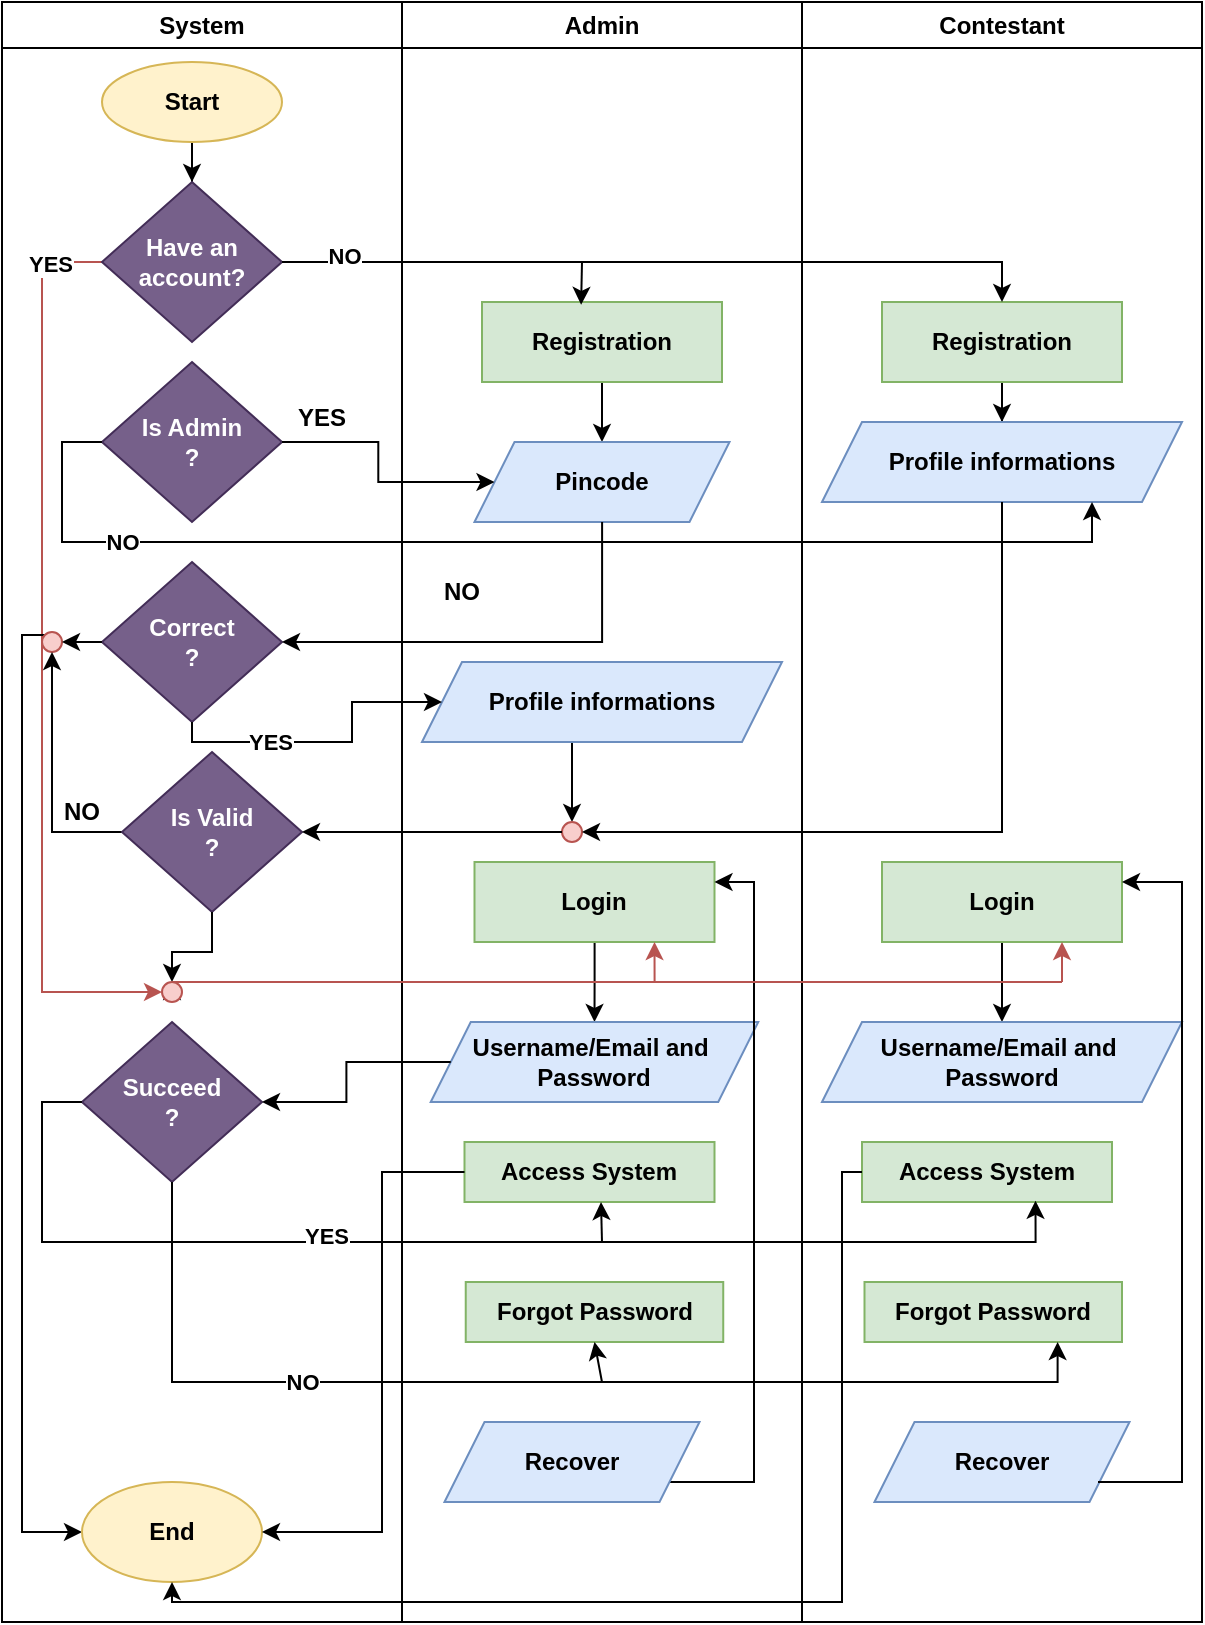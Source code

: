 <mxfile version="24.1.0" type="device">
  <diagram id="eQsN8v14xfLhEiNO-Wk4" name="Page-1">
    <mxGraphModel dx="1050" dy="565" grid="0" gridSize="10" guides="1" tooltips="1" connect="1" arrows="1" fold="1" page="1" pageScale="1" pageWidth="1100" pageHeight="850" math="0" shadow="0">
      <root>
        <mxCell id="0" />
        <mxCell id="1" parent="0" />
        <mxCell id="n_0-4SOuCaoWq6f39xD4-1" value="System" style="swimlane;whiteSpace=wrap;html=1;" parent="1" vertex="1">
          <mxGeometry x="90" y="20" width="200" height="810" as="geometry" />
        </mxCell>
        <mxCell id="n_0-4SOuCaoWq6f39xD4-6" style="edgeStyle=orthogonalEdgeStyle;rounded=0;orthogonalLoop=1;jettySize=auto;html=1;exitX=0.5;exitY=1;exitDx=0;exitDy=0;" parent="n_0-4SOuCaoWq6f39xD4-1" source="n_0-4SOuCaoWq6f39xD4-4" target="n_0-4SOuCaoWq6f39xD4-5" edge="1">
          <mxGeometry relative="1" as="geometry" />
        </mxCell>
        <mxCell id="n_0-4SOuCaoWq6f39xD4-4" value="&lt;b&gt;Start&lt;/b&gt;" style="ellipse;whiteSpace=wrap;html=1;fillColor=#fff2cc;strokeColor=#d6b656;" parent="n_0-4SOuCaoWq6f39xD4-1" vertex="1">
          <mxGeometry x="50" y="30" width="90" height="40" as="geometry" />
        </mxCell>
        <mxCell id="n_0-4SOuCaoWq6f39xD4-88" style="edgeStyle=orthogonalEdgeStyle;rounded=0;orthogonalLoop=1;jettySize=auto;html=1;exitX=0;exitY=0.5;exitDx=0;exitDy=0;entryX=0;entryY=0.5;entryDx=0;entryDy=0;fillColor=#f8cecc;strokeColor=#b85450;" parent="n_0-4SOuCaoWq6f39xD4-1" source="n_0-4SOuCaoWq6f39xD4-5" target="n_0-4SOuCaoWq6f39xD4-85" edge="1">
          <mxGeometry relative="1" as="geometry">
            <Array as="points">
              <mxPoint x="20" y="130" />
              <mxPoint x="20" y="495" />
            </Array>
          </mxGeometry>
        </mxCell>
        <mxCell id="n_0-4SOuCaoWq6f39xD4-91" value="&lt;b&gt;YES&lt;/b&gt;" style="edgeLabel;html=1;align=center;verticalAlign=middle;resizable=0;points=[];" parent="n_0-4SOuCaoWq6f39xD4-88" vertex="1" connectable="0">
          <mxGeometry x="-0.885" y="1" relative="1" as="geometry">
            <mxPoint as="offset" />
          </mxGeometry>
        </mxCell>
        <mxCell id="n_0-4SOuCaoWq6f39xD4-5" value="&lt;b&gt;Have an account?&lt;/b&gt;" style="rhombus;whiteSpace=wrap;html=1;fillColor=#76608a;strokeColor=#432D57;fontColor=#ffffff;" parent="n_0-4SOuCaoWq6f39xD4-1" vertex="1">
          <mxGeometry x="50" y="90" width="90" height="80" as="geometry" />
        </mxCell>
        <mxCell id="n_0-4SOuCaoWq6f39xD4-11" value="&lt;b&gt;Is Admin&lt;/b&gt;&lt;div&gt;&lt;b&gt;?&lt;/b&gt;&lt;/div&gt;" style="rhombus;whiteSpace=wrap;html=1;fillColor=#76608a;strokeColor=#432D57;fontColor=#ffffff;" parent="n_0-4SOuCaoWq6f39xD4-1" vertex="1">
          <mxGeometry x="50" y="180" width="90" height="80" as="geometry" />
        </mxCell>
        <mxCell id="n_0-4SOuCaoWq6f39xD4-20" value="&lt;b&gt;YES&lt;/b&gt;&lt;div&gt;&lt;br&gt;&lt;/div&gt;" style="text;html=1;align=center;verticalAlign=middle;whiteSpace=wrap;rounded=0;" parent="n_0-4SOuCaoWq6f39xD4-1" vertex="1">
          <mxGeometry x="130" y="200" width="60" height="30" as="geometry" />
        </mxCell>
        <mxCell id="n_0-4SOuCaoWq6f39xD4-22" value="&lt;b&gt;Correct&lt;/b&gt;&lt;div&gt;&lt;b&gt;?&lt;/b&gt;&lt;/div&gt;" style="rhombus;whiteSpace=wrap;html=1;fillColor=#76608a;strokeColor=#432D57;fontColor=#ffffff;" parent="n_0-4SOuCaoWq6f39xD4-1" vertex="1">
          <mxGeometry x="50" y="280" width="90" height="80" as="geometry" />
        </mxCell>
        <mxCell id="n_0-4SOuCaoWq6f39xD4-142" style="edgeStyle=orthogonalEdgeStyle;rounded=0;orthogonalLoop=1;jettySize=auto;html=1;exitX=1;exitY=0;exitDx=0;exitDy=0;entryX=0;entryY=0.5;entryDx=0;entryDy=0;" parent="n_0-4SOuCaoWq6f39xD4-1" source="n_0-4SOuCaoWq6f39xD4-35" target="n_0-4SOuCaoWq6f39xD4-137" edge="1">
          <mxGeometry relative="1" as="geometry">
            <Array as="points">
              <mxPoint x="10" y="317" />
              <mxPoint x="10" y="765" />
            </Array>
          </mxGeometry>
        </mxCell>
        <mxCell id="n_0-4SOuCaoWq6f39xD4-35" value="" style="ellipse;whiteSpace=wrap;html=1;aspect=fixed;fillColor=#f8cecc;strokeColor=#b85450;" parent="n_0-4SOuCaoWq6f39xD4-1" vertex="1">
          <mxGeometry x="20" y="315" width="10" height="10" as="geometry" />
        </mxCell>
        <mxCell id="n_0-4SOuCaoWq6f39xD4-31" style="edgeStyle=orthogonalEdgeStyle;rounded=0;orthogonalLoop=1;jettySize=auto;html=1;exitX=0;exitY=0.5;exitDx=0;exitDy=0;entryX=1;entryY=0.5;entryDx=0;entryDy=0;" parent="n_0-4SOuCaoWq6f39xD4-1" source="n_0-4SOuCaoWq6f39xD4-22" target="n_0-4SOuCaoWq6f39xD4-35" edge="1">
          <mxGeometry relative="1" as="geometry">
            <mxPoint x="40" y="320" as="targetPoint" />
          </mxGeometry>
        </mxCell>
        <mxCell id="n_0-4SOuCaoWq6f39xD4-72" style="edgeStyle=orthogonalEdgeStyle;rounded=0;orthogonalLoop=1;jettySize=auto;html=1;exitX=0;exitY=0.5;exitDx=0;exitDy=0;entryX=0.5;entryY=1;entryDx=0;entryDy=0;" parent="n_0-4SOuCaoWq6f39xD4-1" source="n_0-4SOuCaoWq6f39xD4-65" target="n_0-4SOuCaoWq6f39xD4-35" edge="1">
          <mxGeometry relative="1" as="geometry" />
        </mxCell>
        <mxCell id="n_0-4SOuCaoWq6f39xD4-84" style="edgeStyle=orthogonalEdgeStyle;rounded=0;orthogonalLoop=1;jettySize=auto;html=1;exitX=0.5;exitY=1;exitDx=0;exitDy=0;" parent="n_0-4SOuCaoWq6f39xD4-1" source="n_0-4SOuCaoWq6f39xD4-85" edge="1">
          <mxGeometry relative="1" as="geometry">
            <mxPoint x="85" y="490" as="targetPoint" />
          </mxGeometry>
        </mxCell>
        <mxCell id="n_0-4SOuCaoWq6f39xD4-65" value="&lt;b&gt;Is Valid&lt;/b&gt;&lt;div&gt;&lt;b&gt;?&lt;/b&gt;&lt;/div&gt;" style="rhombus;whiteSpace=wrap;html=1;fillColor=#76608a;strokeColor=#432D57;fontColor=#ffffff;" parent="n_0-4SOuCaoWq6f39xD4-1" vertex="1">
          <mxGeometry x="60" y="375" width="90" height="80" as="geometry" />
        </mxCell>
        <mxCell id="n_0-4SOuCaoWq6f39xD4-73" value="&lt;b&gt;NO&lt;/b&gt;" style="text;html=1;align=center;verticalAlign=middle;whiteSpace=wrap;rounded=0;" parent="n_0-4SOuCaoWq6f39xD4-1" vertex="1">
          <mxGeometry x="10" y="390" width="60" height="30" as="geometry" />
        </mxCell>
        <mxCell id="n_0-4SOuCaoWq6f39xD4-86" value="" style="edgeStyle=orthogonalEdgeStyle;rounded=0;orthogonalLoop=1;jettySize=auto;html=1;exitX=0.5;exitY=1;exitDx=0;exitDy=0;" parent="n_0-4SOuCaoWq6f39xD4-1" source="n_0-4SOuCaoWq6f39xD4-65" target="n_0-4SOuCaoWq6f39xD4-85" edge="1">
          <mxGeometry relative="1" as="geometry">
            <mxPoint x="175" y="510" as="targetPoint" />
            <mxPoint x="175" y="475" as="sourcePoint" />
          </mxGeometry>
        </mxCell>
        <mxCell id="n_0-4SOuCaoWq6f39xD4-85" value="" style="ellipse;whiteSpace=wrap;html=1;aspect=fixed;fillColor=#f8cecc;strokeColor=#b85450;" parent="n_0-4SOuCaoWq6f39xD4-1" vertex="1">
          <mxGeometry x="80" y="490" width="10" height="10" as="geometry" />
        </mxCell>
        <mxCell id="n_0-4SOuCaoWq6f39xD4-100" value="&lt;b&gt;Succeed&lt;/b&gt;&lt;div&gt;&lt;b&gt;?&lt;/b&gt;&lt;/div&gt;" style="rhombus;whiteSpace=wrap;html=1;fillColor=#76608a;strokeColor=#432D57;fontColor=#ffffff;" parent="n_0-4SOuCaoWq6f39xD4-1" vertex="1">
          <mxGeometry x="40" y="510" width="90" height="80" as="geometry" />
        </mxCell>
        <mxCell id="n_0-4SOuCaoWq6f39xD4-137" value="&lt;b&gt;End&lt;/b&gt;" style="ellipse;whiteSpace=wrap;html=1;fillColor=#fff2cc;strokeColor=#d6b656;" parent="n_0-4SOuCaoWq6f39xD4-1" vertex="1">
          <mxGeometry x="40" y="740" width="90" height="50" as="geometry" />
        </mxCell>
        <mxCell id="n_0-4SOuCaoWq6f39xD4-2" value="Admin" style="swimlane;whiteSpace=wrap;html=1;" parent="1" vertex="1">
          <mxGeometry x="290" y="20" width="200" height="810" as="geometry" />
        </mxCell>
        <mxCell id="n_0-4SOuCaoWq6f39xD4-18" style="edgeStyle=orthogonalEdgeStyle;rounded=0;orthogonalLoop=1;jettySize=auto;html=1;entryX=0.5;entryY=0;entryDx=0;entryDy=0;" parent="n_0-4SOuCaoWq6f39xD4-2" source="n_0-4SOuCaoWq6f39xD4-7" target="n_0-4SOuCaoWq6f39xD4-12" edge="1">
          <mxGeometry relative="1" as="geometry" />
        </mxCell>
        <mxCell id="n_0-4SOuCaoWq6f39xD4-7" value="&lt;b&gt;Registration&lt;/b&gt;" style="rounded=0;whiteSpace=wrap;html=1;fillColor=#d5e8d4;strokeColor=#82b366;" parent="n_0-4SOuCaoWq6f39xD4-2" vertex="1">
          <mxGeometry x="40" y="150" width="120" height="40" as="geometry" />
        </mxCell>
        <mxCell id="n_0-4SOuCaoWq6f39xD4-10" value="" style="endArrow=classic;html=1;rounded=0;entryX=0.413;entryY=0.035;entryDx=0;entryDy=0;entryPerimeter=0;" parent="n_0-4SOuCaoWq6f39xD4-2" target="n_0-4SOuCaoWq6f39xD4-7" edge="1">
          <mxGeometry width="50" height="50" relative="1" as="geometry">
            <mxPoint x="90" y="130" as="sourcePoint" />
            <mxPoint x="140" y="80" as="targetPoint" />
          </mxGeometry>
        </mxCell>
        <mxCell id="n_0-4SOuCaoWq6f39xD4-12" value="&lt;b&gt;Pincode&lt;/b&gt;" style="shape=parallelogram;perimeter=parallelogramPerimeter;whiteSpace=wrap;html=1;fixedSize=1;fillColor=#dae8fc;strokeColor=#6c8ebf;" parent="n_0-4SOuCaoWq6f39xD4-2" vertex="1">
          <mxGeometry x="36.25" y="220" width="127.5" height="40" as="geometry" />
        </mxCell>
        <mxCell id="n_0-4SOuCaoWq6f39xD4-69" style="edgeStyle=orthogonalEdgeStyle;rounded=0;orthogonalLoop=1;jettySize=auto;html=1;entryX=0.5;entryY=0;entryDx=0;entryDy=0;" parent="n_0-4SOuCaoWq6f39xD4-2" source="n_0-4SOuCaoWq6f39xD4-24" target="n_0-4SOuCaoWq6f39xD4-68" edge="1">
          <mxGeometry relative="1" as="geometry">
            <Array as="points">
              <mxPoint x="85" y="379" />
              <mxPoint x="85" y="379" />
            </Array>
          </mxGeometry>
        </mxCell>
        <mxCell id="n_0-4SOuCaoWq6f39xD4-24" value="&lt;b&gt;Profile informations&lt;/b&gt;" style="shape=parallelogram;perimeter=parallelogramPerimeter;whiteSpace=wrap;html=1;fixedSize=1;fillColor=#dae8fc;strokeColor=#6c8ebf;" parent="n_0-4SOuCaoWq6f39xD4-2" vertex="1">
          <mxGeometry x="10" y="330" width="180" height="40" as="geometry" />
        </mxCell>
        <mxCell id="n_0-4SOuCaoWq6f39xD4-68" value="" style="ellipse;whiteSpace=wrap;html=1;aspect=fixed;fillColor=#f8cecc;strokeColor=#b85450;" parent="n_0-4SOuCaoWq6f39xD4-2" vertex="1">
          <mxGeometry x="80" y="410" width="10" height="10" as="geometry" />
        </mxCell>
        <mxCell id="n_0-4SOuCaoWq6f39xD4-98" style="edgeStyle=orthogonalEdgeStyle;rounded=0;orthogonalLoop=1;jettySize=auto;html=1;entryX=0.5;entryY=0;entryDx=0;entryDy=0;" parent="n_0-4SOuCaoWq6f39xD4-2" source="n_0-4SOuCaoWq6f39xD4-74" target="n_0-4SOuCaoWq6f39xD4-96" edge="1">
          <mxGeometry relative="1" as="geometry" />
        </mxCell>
        <mxCell id="n_0-4SOuCaoWq6f39xD4-74" value="&lt;b&gt;Login&lt;/b&gt;" style="rounded=0;whiteSpace=wrap;html=1;fillColor=#d5e8d4;strokeColor=#82b366;" parent="n_0-4SOuCaoWq6f39xD4-2" vertex="1">
          <mxGeometry x="36.25" y="430" width="120" height="40" as="geometry" />
        </mxCell>
        <mxCell id="n_0-4SOuCaoWq6f39xD4-96" value="&lt;b&gt;Username/Email and&amp;nbsp;&lt;/b&gt;&lt;div&gt;&lt;b&gt;Password&lt;/b&gt;&lt;/div&gt;" style="shape=parallelogram;perimeter=parallelogramPerimeter;whiteSpace=wrap;html=1;fixedSize=1;fillColor=#dae8fc;strokeColor=#6c8ebf;" parent="n_0-4SOuCaoWq6f39xD4-2" vertex="1">
          <mxGeometry x="14.37" y="510" width="163.75" height="40" as="geometry" />
        </mxCell>
        <mxCell id="n_0-4SOuCaoWq6f39xD4-104" value="&lt;b&gt;Access System&lt;/b&gt;" style="rounded=0;whiteSpace=wrap;html=1;fillColor=#d5e8d4;strokeColor=#82b366;" parent="n_0-4SOuCaoWq6f39xD4-2" vertex="1">
          <mxGeometry x="31.25" y="570" width="125" height="30" as="geometry" />
        </mxCell>
        <mxCell id="n_0-4SOuCaoWq6f39xD4-106" value="&lt;b&gt;Forgot Password&lt;/b&gt;" style="rounded=0;whiteSpace=wrap;html=1;fillColor=#d5e8d4;strokeColor=#82b366;" parent="n_0-4SOuCaoWq6f39xD4-2" vertex="1">
          <mxGeometry x="31.87" y="640" width="128.75" height="30" as="geometry" />
        </mxCell>
        <mxCell id="n_0-4SOuCaoWq6f39xD4-128" value="" style="endArrow=classic;html=1;rounded=0;entryX=0.75;entryY=1;entryDx=0;entryDy=0;" parent="n_0-4SOuCaoWq6f39xD4-2" edge="1">
          <mxGeometry width="50" height="50" relative="1" as="geometry">
            <mxPoint x="100" y="620" as="sourcePoint" />
            <mxPoint x="99.5" y="600" as="targetPoint" />
          </mxGeometry>
        </mxCell>
        <mxCell id="n_0-4SOuCaoWq6f39xD4-133" value="" style="endArrow=classic;html=1;rounded=0;entryX=0.5;entryY=1;entryDx=0;entryDy=0;" parent="n_0-4SOuCaoWq6f39xD4-2" target="n_0-4SOuCaoWq6f39xD4-106" edge="1">
          <mxGeometry width="50" height="50" relative="1" as="geometry">
            <mxPoint x="100" y="690" as="sourcePoint" />
            <mxPoint x="150" y="640" as="targetPoint" />
          </mxGeometry>
        </mxCell>
        <mxCell id="n_0-4SOuCaoWq6f39xD4-138" style="edgeStyle=orthogonalEdgeStyle;rounded=0;orthogonalLoop=1;jettySize=auto;html=1;entryX=1;entryY=0.25;entryDx=0;entryDy=0;" parent="n_0-4SOuCaoWq6f39xD4-2" source="n_0-4SOuCaoWq6f39xD4-134" target="n_0-4SOuCaoWq6f39xD4-74" edge="1">
          <mxGeometry relative="1" as="geometry">
            <Array as="points">
              <mxPoint x="176" y="740" />
              <mxPoint x="176" y="440" />
            </Array>
          </mxGeometry>
        </mxCell>
        <mxCell id="n_0-4SOuCaoWq6f39xD4-134" value="&lt;b&gt;Recover&lt;/b&gt;" style="shape=parallelogram;perimeter=parallelogramPerimeter;whiteSpace=wrap;html=1;fixedSize=1;fillColor=#dae8fc;strokeColor=#6c8ebf;" parent="n_0-4SOuCaoWq6f39xD4-2" vertex="1">
          <mxGeometry x="21.25" y="710" width="127.5" height="40" as="geometry" />
        </mxCell>
        <mxCell id="n_0-4SOuCaoWq6f39xD4-51" value="&lt;b&gt;NO&lt;/b&gt;" style="text;html=1;align=center;verticalAlign=middle;whiteSpace=wrap;rounded=0;" parent="n_0-4SOuCaoWq6f39xD4-2" vertex="1">
          <mxGeometry y="280" width="60" height="30" as="geometry" />
        </mxCell>
        <mxCell id="n_0-4SOuCaoWq6f39xD4-3" value="Contestant" style="swimlane;whiteSpace=wrap;html=1;startSize=23;" parent="1" vertex="1">
          <mxGeometry x="490" y="20" width="200" height="810" as="geometry" />
        </mxCell>
        <mxCell id="n_0-4SOuCaoWq6f39xD4-19" value="" style="edgeStyle=orthogonalEdgeStyle;rounded=0;orthogonalLoop=1;jettySize=auto;html=1;" parent="n_0-4SOuCaoWq6f39xD4-3" source="n_0-4SOuCaoWq6f39xD4-8" target="n_0-4SOuCaoWq6f39xD4-14" edge="1">
          <mxGeometry relative="1" as="geometry" />
        </mxCell>
        <mxCell id="n_0-4SOuCaoWq6f39xD4-8" value="&lt;b&gt;Registration&lt;/b&gt;" style="rounded=0;whiteSpace=wrap;html=1;fillColor=#d5e8d4;strokeColor=#82b366;" parent="n_0-4SOuCaoWq6f39xD4-3" vertex="1">
          <mxGeometry x="40" y="150" width="120" height="40" as="geometry" />
        </mxCell>
        <mxCell id="n_0-4SOuCaoWq6f39xD4-14" value="&lt;b&gt;Profile informations&lt;/b&gt;" style="shape=parallelogram;perimeter=parallelogramPerimeter;whiteSpace=wrap;html=1;fixedSize=1;fillColor=#dae8fc;strokeColor=#6c8ebf;" parent="n_0-4SOuCaoWq6f39xD4-3" vertex="1">
          <mxGeometry x="10" y="210" width="180" height="40" as="geometry" />
        </mxCell>
        <mxCell id="n_0-4SOuCaoWq6f39xD4-99" style="edgeStyle=orthogonalEdgeStyle;rounded=0;orthogonalLoop=1;jettySize=auto;html=1;entryX=0.5;entryY=0;entryDx=0;entryDy=0;" parent="n_0-4SOuCaoWq6f39xD4-3" source="n_0-4SOuCaoWq6f39xD4-75" target="n_0-4SOuCaoWq6f39xD4-97" edge="1">
          <mxGeometry relative="1" as="geometry" />
        </mxCell>
        <mxCell id="n_0-4SOuCaoWq6f39xD4-75" value="&lt;b&gt;Login&lt;/b&gt;" style="rounded=0;whiteSpace=wrap;html=1;fillColor=#d5e8d4;strokeColor=#82b366;" parent="n_0-4SOuCaoWq6f39xD4-3" vertex="1">
          <mxGeometry x="40" y="430" width="120" height="40" as="geometry" />
        </mxCell>
        <mxCell id="n_0-4SOuCaoWq6f39xD4-81" value="" style="endArrow=none;html=1;rounded=0;fillColor=#f8cecc;strokeColor=#b85450;" parent="n_0-4SOuCaoWq6f39xD4-3" edge="1">
          <mxGeometry width="50" height="50" relative="1" as="geometry">
            <mxPoint x="-80" y="490" as="sourcePoint" />
            <mxPoint x="130" y="490" as="targetPoint" />
          </mxGeometry>
        </mxCell>
        <mxCell id="n_0-4SOuCaoWq6f39xD4-82" value="" style="endArrow=classic;html=1;rounded=0;entryX=0.75;entryY=1;entryDx=0;entryDy=0;fillColor=#f8cecc;strokeColor=#b85450;" parent="n_0-4SOuCaoWq6f39xD4-3" target="n_0-4SOuCaoWq6f39xD4-75" edge="1">
          <mxGeometry width="50" height="50" relative="1" as="geometry">
            <mxPoint x="130" y="490" as="sourcePoint" />
            <mxPoint x="180" y="490" as="targetPoint" />
          </mxGeometry>
        </mxCell>
        <mxCell id="n_0-4SOuCaoWq6f39xD4-97" value="&lt;b&gt;Username/Email and&amp;nbsp;&lt;/b&gt;&lt;div&gt;&lt;b&gt;Password&lt;/b&gt;&lt;/div&gt;" style="shape=parallelogram;perimeter=parallelogramPerimeter;whiteSpace=wrap;html=1;fixedSize=1;fillColor=#dae8fc;strokeColor=#6c8ebf;" parent="n_0-4SOuCaoWq6f39xD4-3" vertex="1">
          <mxGeometry x="10" y="510" width="180" height="40" as="geometry" />
        </mxCell>
        <mxCell id="n_0-4SOuCaoWq6f39xD4-105" value="&lt;b&gt;Access System&lt;/b&gt;" style="rounded=0;whiteSpace=wrap;html=1;fillColor=#d5e8d4;strokeColor=#82b366;" parent="n_0-4SOuCaoWq6f39xD4-3" vertex="1">
          <mxGeometry x="30" y="570" width="125" height="30" as="geometry" />
        </mxCell>
        <mxCell id="n_0-4SOuCaoWq6f39xD4-120" value="&lt;b&gt;Forgot Password&lt;/b&gt;" style="rounded=0;whiteSpace=wrap;html=1;fillColor=#d5e8d4;strokeColor=#82b366;" parent="n_0-4SOuCaoWq6f39xD4-3" vertex="1">
          <mxGeometry x="31.25" y="640" width="128.75" height="30" as="geometry" />
        </mxCell>
        <mxCell id="n_0-4SOuCaoWq6f39xD4-135" value="&lt;b&gt;Recover&lt;/b&gt;" style="shape=parallelogram;perimeter=parallelogramPerimeter;whiteSpace=wrap;html=1;fixedSize=1;fillColor=#dae8fc;strokeColor=#6c8ebf;" parent="n_0-4SOuCaoWq6f39xD4-3" vertex="1">
          <mxGeometry x="36.25" y="710" width="127.5" height="40" as="geometry" />
        </mxCell>
        <mxCell id="n_0-4SOuCaoWq6f39xD4-139" style="edgeStyle=orthogonalEdgeStyle;rounded=0;orthogonalLoop=1;jettySize=auto;html=1;" parent="n_0-4SOuCaoWq6f39xD4-3" target="n_0-4SOuCaoWq6f39xD4-75" edge="1">
          <mxGeometry relative="1" as="geometry">
            <mxPoint x="148" y="740" as="sourcePoint" />
            <mxPoint x="170" y="440" as="targetPoint" />
            <Array as="points">
              <mxPoint x="190" y="740" />
              <mxPoint x="190" y="440" />
            </Array>
          </mxGeometry>
        </mxCell>
        <mxCell id="n_0-4SOuCaoWq6f39xD4-9" style="edgeStyle=orthogonalEdgeStyle;rounded=0;orthogonalLoop=1;jettySize=auto;html=1;entryX=0.5;entryY=0;entryDx=0;entryDy=0;" parent="1" source="n_0-4SOuCaoWq6f39xD4-5" target="n_0-4SOuCaoWq6f39xD4-8" edge="1">
          <mxGeometry relative="1" as="geometry" />
        </mxCell>
        <mxCell id="n_0-4SOuCaoWq6f39xD4-144" value="&lt;b&gt;NO&lt;/b&gt;" style="edgeLabel;html=1;align=center;verticalAlign=middle;resizable=0;points=[];" parent="n_0-4SOuCaoWq6f39xD4-9" vertex="1" connectable="0">
          <mxGeometry x="-0.839" y="3" relative="1" as="geometry">
            <mxPoint as="offset" />
          </mxGeometry>
        </mxCell>
        <mxCell id="n_0-4SOuCaoWq6f39xD4-15" style="edgeStyle=orthogonalEdgeStyle;rounded=0;orthogonalLoop=1;jettySize=auto;html=1;exitX=0;exitY=0.5;exitDx=0;exitDy=0;entryX=0.75;entryY=1;entryDx=0;entryDy=0;" parent="1" source="n_0-4SOuCaoWq6f39xD4-11" target="n_0-4SOuCaoWq6f39xD4-14" edge="1">
          <mxGeometry relative="1" as="geometry" />
        </mxCell>
        <mxCell id="n_0-4SOuCaoWq6f39xD4-90" value="&lt;b&gt;NO&lt;/b&gt;" style="edgeLabel;html=1;align=center;verticalAlign=middle;resizable=0;points=[];" parent="n_0-4SOuCaoWq6f39xD4-15" vertex="1" connectable="0">
          <mxGeometry x="-0.677" y="-3" relative="1" as="geometry">
            <mxPoint x="2" y="-3" as="offset" />
          </mxGeometry>
        </mxCell>
        <mxCell id="n_0-4SOuCaoWq6f39xD4-16" style="edgeStyle=orthogonalEdgeStyle;rounded=0;orthogonalLoop=1;jettySize=auto;html=1;" parent="1" source="n_0-4SOuCaoWq6f39xD4-11" target="n_0-4SOuCaoWq6f39xD4-12" edge="1">
          <mxGeometry relative="1" as="geometry" />
        </mxCell>
        <mxCell id="n_0-4SOuCaoWq6f39xD4-23" style="edgeStyle=orthogonalEdgeStyle;rounded=0;orthogonalLoop=1;jettySize=auto;html=1;entryX=1;entryY=0.5;entryDx=0;entryDy=0;" parent="1" source="n_0-4SOuCaoWq6f39xD4-12" target="n_0-4SOuCaoWq6f39xD4-22" edge="1">
          <mxGeometry relative="1" as="geometry">
            <Array as="points">
              <mxPoint x="390" y="340" />
            </Array>
          </mxGeometry>
        </mxCell>
        <mxCell id="n_0-4SOuCaoWq6f39xD4-25" style="edgeStyle=orthogonalEdgeStyle;rounded=0;orthogonalLoop=1;jettySize=auto;html=1;exitX=0.5;exitY=1;exitDx=0;exitDy=0;entryX=0;entryY=0.5;entryDx=0;entryDy=0;" parent="1" source="n_0-4SOuCaoWq6f39xD4-22" target="n_0-4SOuCaoWq6f39xD4-24" edge="1">
          <mxGeometry relative="1" as="geometry">
            <Array as="points">
              <mxPoint x="185" y="390" />
              <mxPoint x="265" y="390" />
              <mxPoint x="265" y="370" />
            </Array>
          </mxGeometry>
        </mxCell>
        <mxCell id="n_0-4SOuCaoWq6f39xD4-92" value="&lt;b&gt;YES&lt;/b&gt;" style="edgeLabel;html=1;align=center;verticalAlign=middle;resizable=0;points=[];" parent="n_0-4SOuCaoWq6f39xD4-25" vertex="1" connectable="0">
          <mxGeometry x="-0.373" relative="1" as="geometry">
            <mxPoint as="offset" />
          </mxGeometry>
        </mxCell>
        <mxCell id="n_0-4SOuCaoWq6f39xD4-70" style="edgeStyle=orthogonalEdgeStyle;rounded=0;orthogonalLoop=1;jettySize=auto;html=1;entryX=1;entryY=0.5;entryDx=0;entryDy=0;" parent="1" source="n_0-4SOuCaoWq6f39xD4-14" target="n_0-4SOuCaoWq6f39xD4-68" edge="1">
          <mxGeometry relative="1" as="geometry">
            <Array as="points">
              <mxPoint x="590" y="435" />
            </Array>
          </mxGeometry>
        </mxCell>
        <mxCell id="n_0-4SOuCaoWq6f39xD4-71" style="edgeStyle=orthogonalEdgeStyle;rounded=0;orthogonalLoop=1;jettySize=auto;html=1;entryX=1;entryY=0.5;entryDx=0;entryDy=0;" parent="1" source="n_0-4SOuCaoWq6f39xD4-68" target="n_0-4SOuCaoWq6f39xD4-65" edge="1">
          <mxGeometry relative="1" as="geometry" />
        </mxCell>
        <mxCell id="n_0-4SOuCaoWq6f39xD4-94" style="edgeStyle=orthogonalEdgeStyle;rounded=0;orthogonalLoop=1;jettySize=auto;html=1;entryX=0.75;entryY=1;entryDx=0;entryDy=0;fillColor=#f8cecc;strokeColor=#b85450;" parent="1" source="n_0-4SOuCaoWq6f39xD4-85" target="n_0-4SOuCaoWq6f39xD4-74" edge="1">
          <mxGeometry relative="1" as="geometry">
            <Array as="points">
              <mxPoint x="416" y="510" />
            </Array>
          </mxGeometry>
        </mxCell>
        <mxCell id="n_0-4SOuCaoWq6f39xD4-101" style="edgeStyle=orthogonalEdgeStyle;rounded=0;orthogonalLoop=1;jettySize=auto;html=1;entryX=1;entryY=0.5;entryDx=0;entryDy=0;" parent="1" source="n_0-4SOuCaoWq6f39xD4-96" target="n_0-4SOuCaoWq6f39xD4-100" edge="1">
          <mxGeometry relative="1" as="geometry" />
        </mxCell>
        <mxCell id="n_0-4SOuCaoWq6f39xD4-122" style="edgeStyle=orthogonalEdgeStyle;rounded=0;orthogonalLoop=1;jettySize=auto;html=1;entryX=0.694;entryY=0.98;entryDx=0;entryDy=0;entryPerimeter=0;" parent="1" source="n_0-4SOuCaoWq6f39xD4-100" target="n_0-4SOuCaoWq6f39xD4-105" edge="1">
          <mxGeometry relative="1" as="geometry">
            <Array as="points">
              <mxPoint x="110" y="570" />
              <mxPoint x="110" y="640" />
              <mxPoint x="607" y="640" />
            </Array>
          </mxGeometry>
        </mxCell>
        <mxCell id="n_0-4SOuCaoWq6f39xD4-124" value="&lt;b&gt;YES&lt;/b&gt;" style="edgeLabel;html=1;align=center;verticalAlign=middle;resizable=0;points=[];" parent="n_0-4SOuCaoWq6f39xD4-122" vertex="1" connectable="0">
          <mxGeometry x="-0.236" y="3" relative="1" as="geometry">
            <mxPoint as="offset" />
          </mxGeometry>
        </mxCell>
        <mxCell id="n_0-4SOuCaoWq6f39xD4-123" style="edgeStyle=orthogonalEdgeStyle;rounded=0;orthogonalLoop=1;jettySize=auto;html=1;exitX=0.5;exitY=1;exitDx=0;exitDy=0;entryX=0.75;entryY=1;entryDx=0;entryDy=0;" parent="1" source="n_0-4SOuCaoWq6f39xD4-100" target="n_0-4SOuCaoWq6f39xD4-120" edge="1">
          <mxGeometry relative="1" as="geometry">
            <Array as="points">
              <mxPoint x="175" y="710" />
              <mxPoint x="618" y="710" />
            </Array>
          </mxGeometry>
        </mxCell>
        <mxCell id="n_0-4SOuCaoWq6f39xD4-125" value="&lt;b&gt;NO&lt;/b&gt;" style="edgeLabel;html=1;align=center;verticalAlign=middle;resizable=0;points=[];" parent="n_0-4SOuCaoWq6f39xD4-123" vertex="1" connectable="0">
          <mxGeometry x="0.153" y="-3" relative="1" as="geometry">
            <mxPoint x="-160" y="-3" as="offset" />
          </mxGeometry>
        </mxCell>
        <mxCell id="n_0-4SOuCaoWq6f39xD4-140" style="edgeStyle=orthogonalEdgeStyle;rounded=0;orthogonalLoop=1;jettySize=auto;html=1;entryX=1;entryY=0.5;entryDx=0;entryDy=0;" parent="1" source="n_0-4SOuCaoWq6f39xD4-104" target="n_0-4SOuCaoWq6f39xD4-137" edge="1">
          <mxGeometry relative="1" as="geometry">
            <Array as="points">
              <mxPoint x="280" y="605" />
              <mxPoint x="280" y="785" />
            </Array>
          </mxGeometry>
        </mxCell>
        <mxCell id="n_0-4SOuCaoWq6f39xD4-141" style="edgeStyle=orthogonalEdgeStyle;rounded=0;orthogonalLoop=1;jettySize=auto;html=1;exitX=0;exitY=0.5;exitDx=0;exitDy=0;entryX=0.5;entryY=1;entryDx=0;entryDy=0;" parent="1" source="n_0-4SOuCaoWq6f39xD4-105" target="n_0-4SOuCaoWq6f39xD4-137" edge="1">
          <mxGeometry relative="1" as="geometry">
            <Array as="points">
              <mxPoint x="510" y="605" />
              <mxPoint x="510" y="820" />
              <mxPoint x="175" y="820" />
            </Array>
          </mxGeometry>
        </mxCell>
      </root>
    </mxGraphModel>
  </diagram>
</mxfile>
